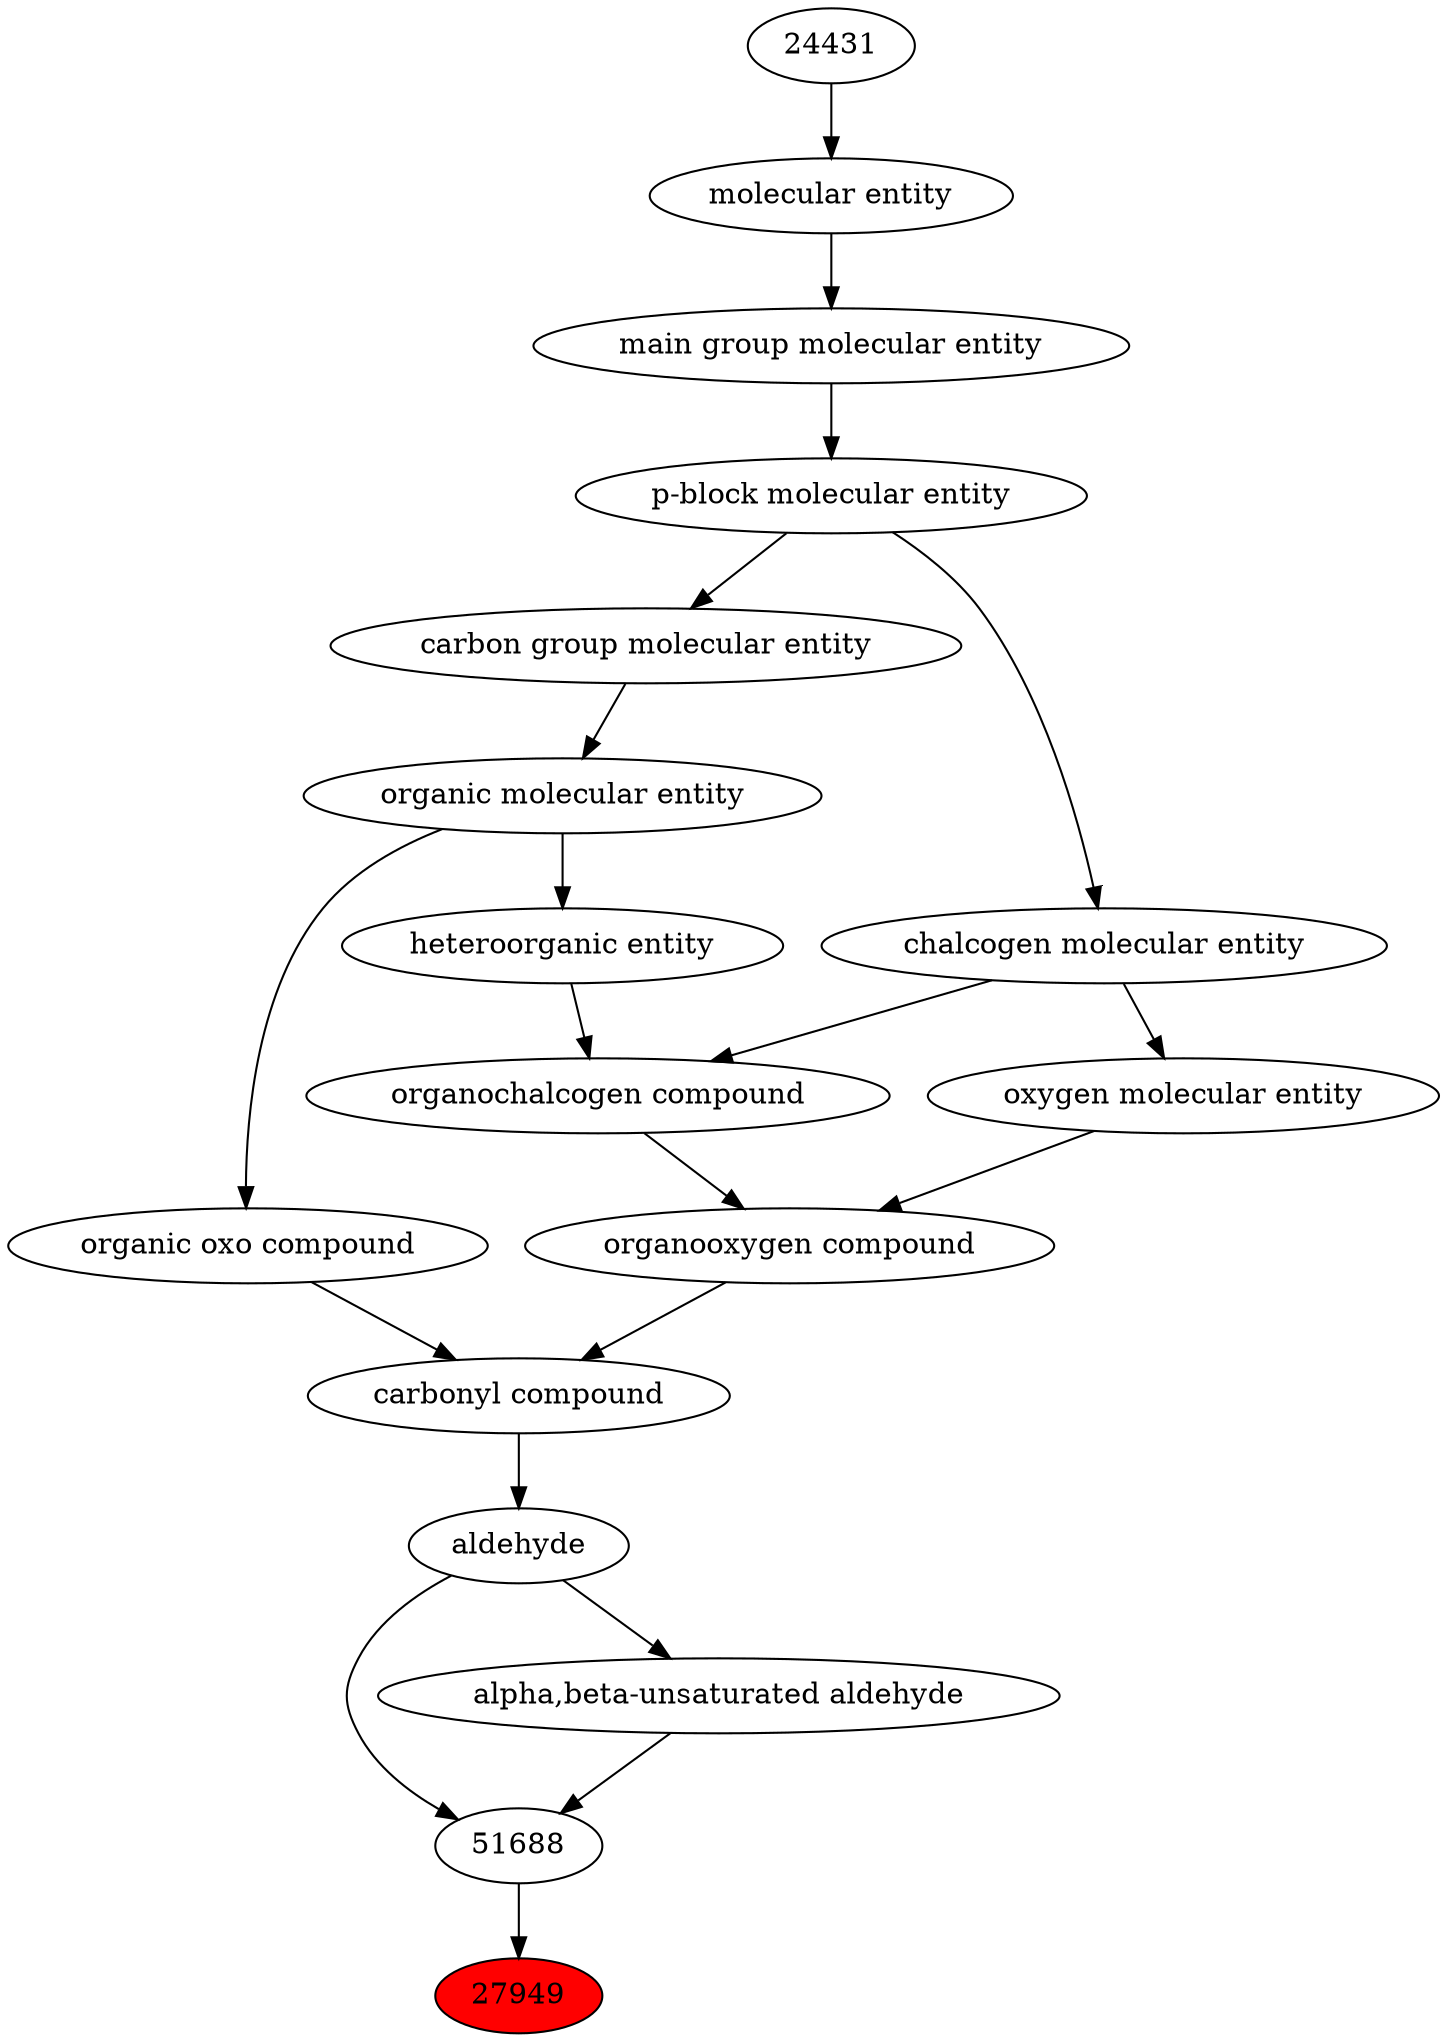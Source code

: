 digraph tree{ 
27949 [label="27949" fillcolor=red style=filled]
51688 -> 27949
51688 [label="51688"]
51718 -> 51688
17478 -> 51688
51718 [label="alpha,beta-unsaturated aldehyde"]
17478 -> 51718
17478 [label="aldehyde"]
36586 -> 17478
36586 [label="carbonyl compound"]
36587 -> 36586
36963 -> 36586
36587 [label="organic oxo compound"]
50860 -> 36587
36963 [label="organooxygen compound"]
36962 -> 36963
25806 -> 36963
50860 [label="organic molecular entity"]
33582 -> 50860
36962 [label="organochalcogen compound"]
33285 -> 36962
33304 -> 36962
25806 [label="oxygen molecular entity"]
33304 -> 25806
33582 [label="carbon group molecular entity"]
33675 -> 33582
33285 [label="heteroorganic entity"]
50860 -> 33285
33304 [label="chalcogen molecular entity"]
33675 -> 33304
33675 [label="p-block molecular entity"]
33579 -> 33675
33579 [label="main group molecular entity"]
23367 -> 33579
23367 [label="molecular entity"]
24431 -> 23367
24431 [label="24431"]
}